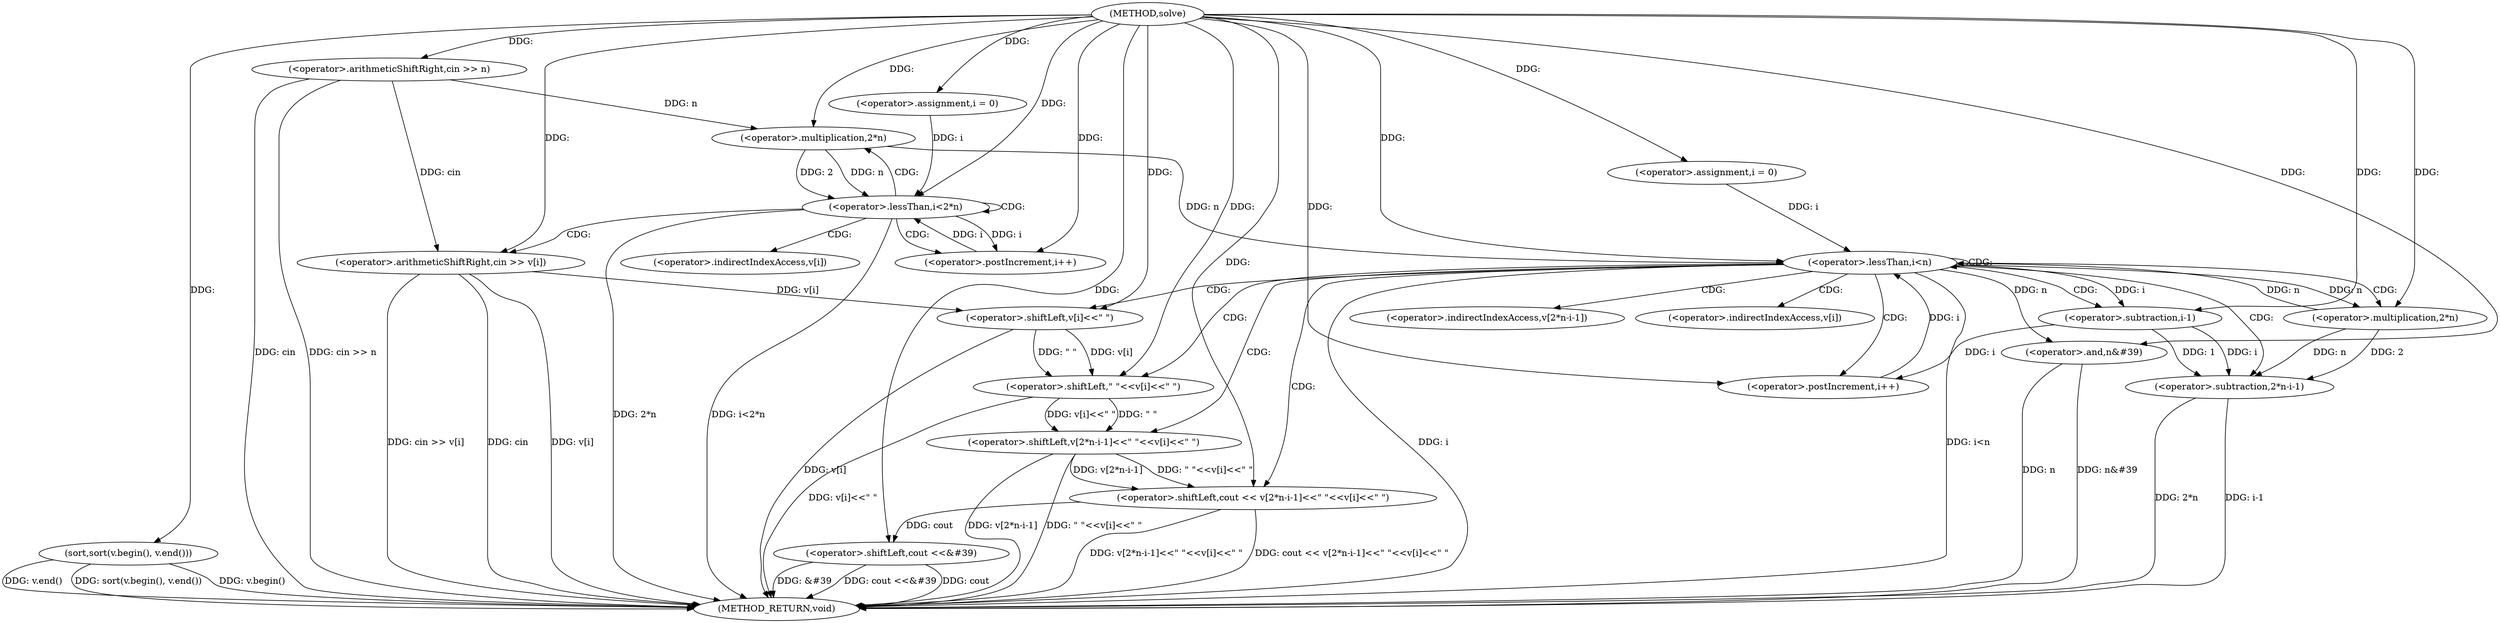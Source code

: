 digraph "solve" {  
"1000101" [label = "(METHOD,solve)" ]
"1000166" [label = "(METHOD_RETURN,void)" ]
"1000104" [label = "(<operator>.arithmeticShiftRight,cin >> n)" ]
"1000126" [label = "(sort,sort(v.begin(), v.end()))" ]
"1000159" [label = "(<operator>.shiftLeft,cout <<&#39)" ]
"1000163" [label = "(<operator>.and,n&#39)" ]
"1000110" [label = "(<operator>.assignment,i = 0)" ]
"1000113" [label = "(<operator>.lessThan,i<2*n)" ]
"1000118" [label = "(<operator>.postIncrement,i++)" ]
"1000131" [label = "(<operator>.assignment,i = 0)" ]
"1000134" [label = "(<operator>.lessThan,i<n)" ]
"1000137" [label = "(<operator>.postIncrement,i++)" ]
"1000121" [label = "(<operator>.arithmeticShiftRight,cin >> v[i])" ]
"1000140" [label = "(<operator>.shiftLeft,cout << v[2*n-i-1]<<\" \"<<v[i]<<\" \")" ]
"1000115" [label = "(<operator>.multiplication,2*n)" ]
"1000142" [label = "(<operator>.shiftLeft,v[2*n-i-1]<<\" \"<<v[i]<<\" \")" ]
"1000152" [label = "(<operator>.shiftLeft,\" \"<<v[i]<<\" \")" ]
"1000145" [label = "(<operator>.subtraction,2*n-i-1)" ]
"1000154" [label = "(<operator>.shiftLeft,v[i]<<\" \")" ]
"1000146" [label = "(<operator>.multiplication,2*n)" ]
"1000149" [label = "(<operator>.subtraction,i-1)" ]
"1000123" [label = "(<operator>.indirectIndexAccess,v[i])" ]
"1000143" [label = "(<operator>.indirectIndexAccess,v[2*n-i-1])" ]
"1000155" [label = "(<operator>.indirectIndexAccess,v[i])" ]
  "1000104" -> "1000166"  [ label = "DDG: cin"] 
  "1000104" -> "1000166"  [ label = "DDG: cin >> n"] 
  "1000113" -> "1000166"  [ label = "DDG: 2*n"] 
  "1000113" -> "1000166"  [ label = "DDG: i<2*n"] 
  "1000126" -> "1000166"  [ label = "DDG: v.begin()"] 
  "1000126" -> "1000166"  [ label = "DDG: v.end()"] 
  "1000126" -> "1000166"  [ label = "DDG: sort(v.begin(), v.end())"] 
  "1000134" -> "1000166"  [ label = "DDG: i"] 
  "1000134" -> "1000166"  [ label = "DDG: i<n"] 
  "1000159" -> "1000166"  [ label = "DDG: cout"] 
  "1000159" -> "1000166"  [ label = "DDG: &#39"] 
  "1000159" -> "1000166"  [ label = "DDG: cout <<&#39"] 
  "1000163" -> "1000166"  [ label = "DDG: n"] 
  "1000163" -> "1000166"  [ label = "DDG: n&#39"] 
  "1000145" -> "1000166"  [ label = "DDG: 2*n"] 
  "1000145" -> "1000166"  [ label = "DDG: i-1"] 
  "1000142" -> "1000166"  [ label = "DDG: v[2*n-i-1]"] 
  "1000154" -> "1000166"  [ label = "DDG: v[i]"] 
  "1000152" -> "1000166"  [ label = "DDG: v[i]<<\" \""] 
  "1000142" -> "1000166"  [ label = "DDG: \" \"<<v[i]<<\" \""] 
  "1000140" -> "1000166"  [ label = "DDG: v[2*n-i-1]<<\" \"<<v[i]<<\" \""] 
  "1000140" -> "1000166"  [ label = "DDG: cout << v[2*n-i-1]<<\" \"<<v[i]<<\" \""] 
  "1000121" -> "1000166"  [ label = "DDG: cin"] 
  "1000121" -> "1000166"  [ label = "DDG: v[i]"] 
  "1000121" -> "1000166"  [ label = "DDG: cin >> v[i]"] 
  "1000101" -> "1000104"  [ label = "DDG: "] 
  "1000101" -> "1000110"  [ label = "DDG: "] 
  "1000101" -> "1000126"  [ label = "DDG: "] 
  "1000101" -> "1000131"  [ label = "DDG: "] 
  "1000140" -> "1000159"  [ label = "DDG: cout"] 
  "1000101" -> "1000159"  [ label = "DDG: "] 
  "1000134" -> "1000163"  [ label = "DDG: n"] 
  "1000101" -> "1000163"  [ label = "DDG: "] 
  "1000110" -> "1000113"  [ label = "DDG: i"] 
  "1000118" -> "1000113"  [ label = "DDG: i"] 
  "1000101" -> "1000113"  [ label = "DDG: "] 
  "1000115" -> "1000113"  [ label = "DDG: n"] 
  "1000115" -> "1000113"  [ label = "DDG: 2"] 
  "1000113" -> "1000118"  [ label = "DDG: i"] 
  "1000101" -> "1000118"  [ label = "DDG: "] 
  "1000131" -> "1000134"  [ label = "DDG: i"] 
  "1000137" -> "1000134"  [ label = "DDG: i"] 
  "1000101" -> "1000134"  [ label = "DDG: "] 
  "1000115" -> "1000134"  [ label = "DDG: n"] 
  "1000146" -> "1000134"  [ label = "DDG: n"] 
  "1000149" -> "1000137"  [ label = "DDG: i"] 
  "1000101" -> "1000137"  [ label = "DDG: "] 
  "1000101" -> "1000115"  [ label = "DDG: "] 
  "1000104" -> "1000115"  [ label = "DDG: n"] 
  "1000104" -> "1000121"  [ label = "DDG: cin"] 
  "1000101" -> "1000121"  [ label = "DDG: "] 
  "1000101" -> "1000140"  [ label = "DDG: "] 
  "1000142" -> "1000140"  [ label = "DDG: v[2*n-i-1]"] 
  "1000142" -> "1000140"  [ label = "DDG: \" \"<<v[i]<<\" \""] 
  "1000152" -> "1000142"  [ label = "DDG: v[i]<<\" \""] 
  "1000152" -> "1000142"  [ label = "DDG: \" \""] 
  "1000101" -> "1000152"  [ label = "DDG: "] 
  "1000154" -> "1000152"  [ label = "DDG: v[i]"] 
  "1000154" -> "1000152"  [ label = "DDG: \" \""] 
  "1000146" -> "1000145"  [ label = "DDG: n"] 
  "1000146" -> "1000145"  [ label = "DDG: 2"] 
  "1000149" -> "1000145"  [ label = "DDG: 1"] 
  "1000149" -> "1000145"  [ label = "DDG: i"] 
  "1000121" -> "1000154"  [ label = "DDG: v[i]"] 
  "1000101" -> "1000154"  [ label = "DDG: "] 
  "1000101" -> "1000146"  [ label = "DDG: "] 
  "1000134" -> "1000146"  [ label = "DDG: n"] 
  "1000134" -> "1000149"  [ label = "DDG: i"] 
  "1000101" -> "1000149"  [ label = "DDG: "] 
  "1000113" -> "1000121"  [ label = "CDG: "] 
  "1000113" -> "1000113"  [ label = "CDG: "] 
  "1000113" -> "1000123"  [ label = "CDG: "] 
  "1000113" -> "1000115"  [ label = "CDG: "] 
  "1000113" -> "1000118"  [ label = "CDG: "] 
  "1000134" -> "1000143"  [ label = "CDG: "] 
  "1000134" -> "1000142"  [ label = "CDG: "] 
  "1000134" -> "1000155"  [ label = "CDG: "] 
  "1000134" -> "1000137"  [ label = "CDG: "] 
  "1000134" -> "1000154"  [ label = "CDG: "] 
  "1000134" -> "1000145"  [ label = "CDG: "] 
  "1000134" -> "1000152"  [ label = "CDG: "] 
  "1000134" -> "1000146"  [ label = "CDG: "] 
  "1000134" -> "1000149"  [ label = "CDG: "] 
  "1000134" -> "1000140"  [ label = "CDG: "] 
  "1000134" -> "1000134"  [ label = "CDG: "] 
}
